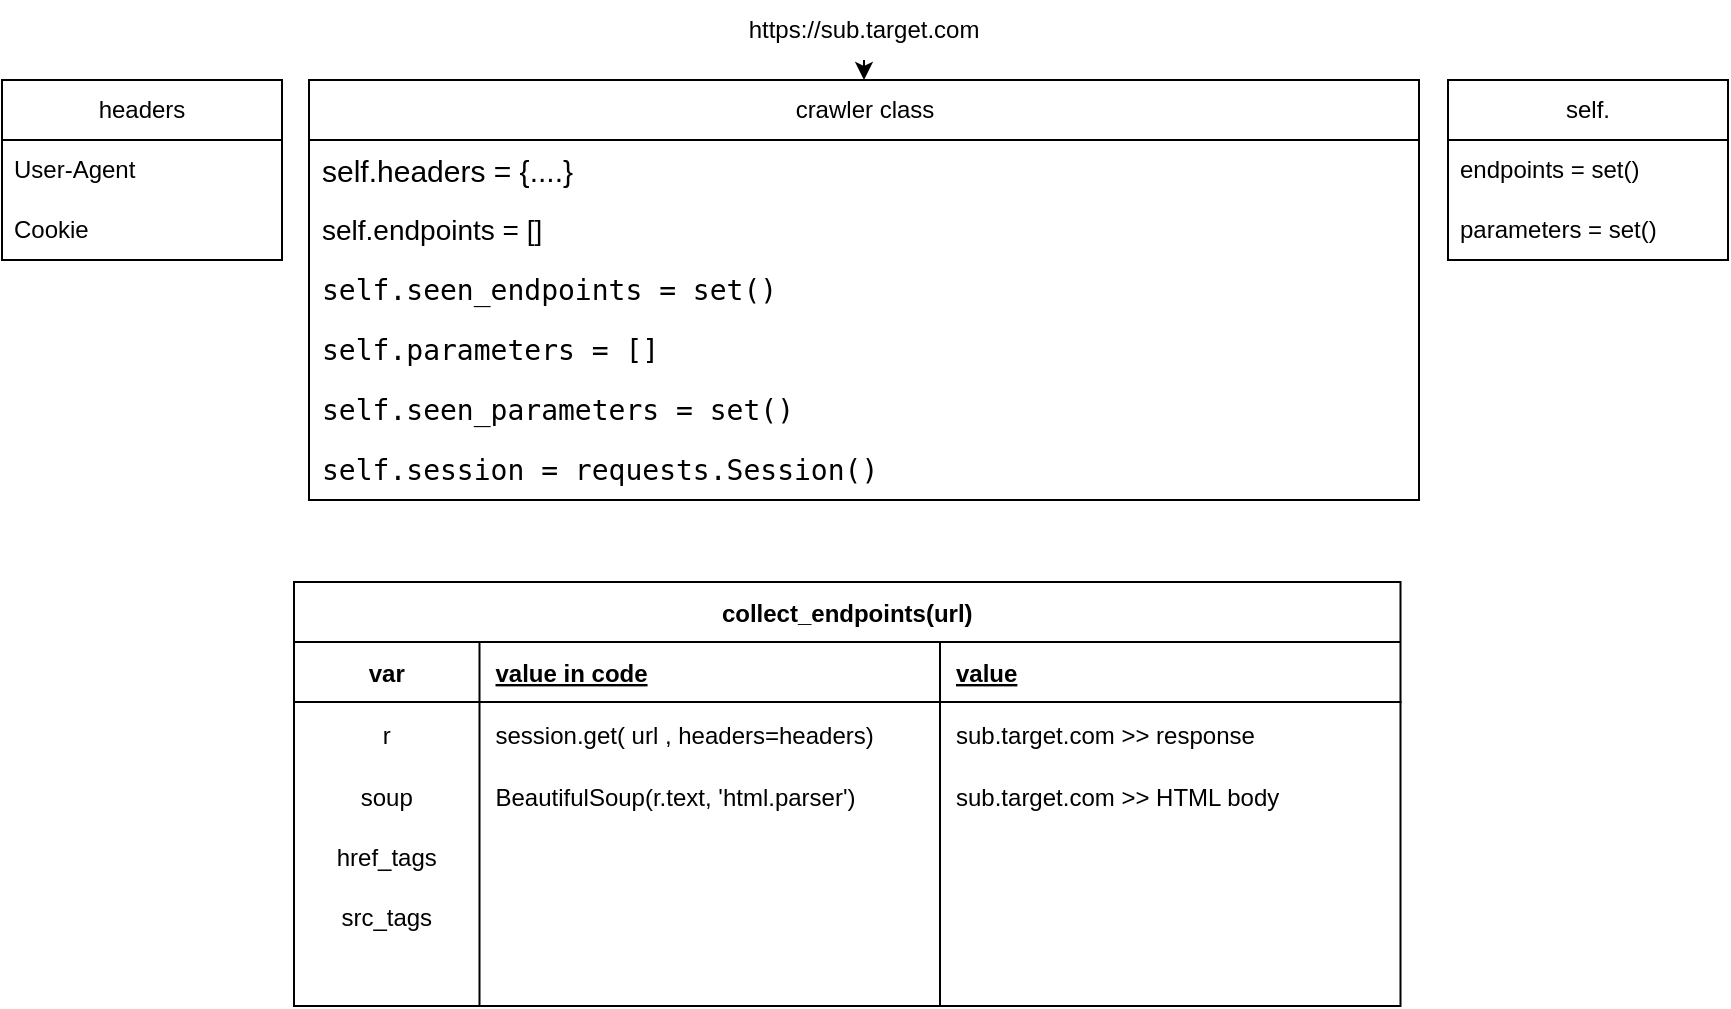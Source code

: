 <mxfile version="20.7.4" type="github">
  <diagram id="oCKAfChM0abNp4gRhXnB" name="Page-1">
    <mxGraphModel dx="1280" dy="415" grid="0" gridSize="14" guides="1" tooltips="1" connect="1" arrows="1" fold="1" page="0" pageScale="1" pageWidth="850" pageHeight="1100" math="0" shadow="0">
      <root>
        <mxCell id="0" />
        <mxCell id="1" parent="0" />
        <mxCell id="nkRpddxa2Q62OwDhIQbE-1" value="https://sub.target.com" style="text;html=1;strokeColor=none;fillColor=none;align=center;verticalAlign=middle;whiteSpace=wrap;rounded=0;" parent="1" vertex="1">
          <mxGeometry x="365" y="20" width="60" height="30" as="geometry" />
        </mxCell>
        <mxCell id="nkRpddxa2Q62OwDhIQbE-2" value="" style="endArrow=classic;html=1;rounded=0;exitX=0.5;exitY=1;exitDx=0;exitDy=0;" parent="1" source="nkRpddxa2Q62OwDhIQbE-1" target="nkRpddxa2Q62OwDhIQbE-3" edge="1">
          <mxGeometry width="50" height="50" relative="1" as="geometry">
            <mxPoint x="400" y="250" as="sourcePoint" />
            <mxPoint x="395" y="80" as="targetPoint" />
          </mxGeometry>
        </mxCell>
        <mxCell id="nkRpddxa2Q62OwDhIQbE-3" value="crawler class" style="swimlane;fontStyle=0;childLayout=stackLayout;horizontal=1;startSize=30;horizontalStack=0;resizeParent=1;resizeParentMax=0;resizeLast=0;collapsible=1;marginBottom=0;whiteSpace=wrap;html=1;fillColor=default;" parent="1" vertex="1">
          <mxGeometry x="117.5" y="60" width="555" height="210" as="geometry" />
        </mxCell>
        <mxCell id="nkRpddxa2Q62OwDhIQbE-4" value="&lt;font style=&quot;font-size: 15px;&quot;&gt;self.headers = {....}&lt;/font&gt;" style="text;strokeColor=none;fillColor=none;align=left;verticalAlign=middle;spacingLeft=4;spacingRight=4;overflow=hidden;points=[[0,0.5],[1,0.5]];portConstraint=eastwest;rotatable=0;whiteSpace=wrap;html=1;" parent="nkRpddxa2Q62OwDhIQbE-3" vertex="1">
          <mxGeometry y="30" width="555" height="30" as="geometry" />
        </mxCell>
        <mxCell id="lDg8OlPheuPbTZeStL0n-1" value="&lt;div style=&quot;font-size: 14px;&quot;&gt;&lt;font style=&quot;font-size: 14px;&quot;&gt;self.endpoints = []&lt;br&gt;&lt;/font&gt;&lt;/div&gt;" style="text;strokeColor=none;fillColor=none;align=left;verticalAlign=middle;spacingLeft=4;spacingRight=4;overflow=hidden;points=[[0,0.5],[1,0.5]];portConstraint=eastwest;rotatable=0;whiteSpace=wrap;html=1;" vertex="1" parent="nkRpddxa2Q62OwDhIQbE-3">
          <mxGeometry y="60" width="555" height="30" as="geometry" />
        </mxCell>
        <mxCell id="lDg8OlPheuPbTZeStL0n-4" value="&lt;div style=&quot;font-family: &amp;quot;Droid Sans Mono&amp;quot;, &amp;quot;monospace&amp;quot;, monospace; font-size: 14px; line-height: 19px;&quot; align=&quot;left&quot;&gt;&lt;div&gt;&lt;span style=&quot;background-color: rgb(255, 255, 255);&quot;&gt;self.seen_endpoints = set()&lt;/span&gt;&lt;/div&gt;&lt;/div&gt;" style="text;strokeColor=none;fillColor=none;align=left;verticalAlign=middle;spacingLeft=4;spacingRight=4;overflow=hidden;points=[[0,0.5],[1,0.5]];portConstraint=eastwest;rotatable=0;whiteSpace=wrap;html=1;" vertex="1" parent="nkRpddxa2Q62OwDhIQbE-3">
          <mxGeometry y="90" width="555" height="30" as="geometry" />
        </mxCell>
        <mxCell id="lDg8OlPheuPbTZeStL0n-3" value="&lt;div style=&quot;font-family: &amp;quot;Droid Sans Mono&amp;quot;, &amp;quot;monospace&amp;quot;, monospace; font-size: 14px; line-height: 19px;&quot; align=&quot;left&quot;&gt;&lt;div&gt;&lt;span style=&quot;background-color: rgb(255, 255, 255);&quot;&gt;self.parameters = []&lt;/span&gt;&lt;/div&gt;&lt;/div&gt;" style="text;strokeColor=none;fillColor=none;align=left;verticalAlign=middle;spacingLeft=4;spacingRight=4;overflow=hidden;points=[[0,0.5],[1,0.5]];portConstraint=eastwest;rotatable=0;whiteSpace=wrap;html=1;" vertex="1" parent="nkRpddxa2Q62OwDhIQbE-3">
          <mxGeometry y="120" width="555" height="30" as="geometry" />
        </mxCell>
        <mxCell id="lDg8OlPheuPbTZeStL0n-2" value="&lt;div style=&quot;font-family: &amp;quot;Droid Sans Mono&amp;quot;, &amp;quot;monospace&amp;quot;, monospace; font-weight: normal; font-size: 14px; line-height: 19px;&quot;&gt;&lt;div&gt;&lt;span style=&quot;background-color: rgb(255, 255, 255);&quot;&gt;self.seen_parameters = set()&lt;/span&gt;&lt;/div&gt;&lt;/div&gt;" style="text;strokeColor=none;fillColor=none;align=left;verticalAlign=middle;spacingLeft=4;spacingRight=4;overflow=hidden;points=[[0,0.5],[1,0.5]];portConstraint=eastwest;rotatable=0;whiteSpace=wrap;html=1;" vertex="1" parent="nkRpddxa2Q62OwDhIQbE-3">
          <mxGeometry y="150" width="555" height="30" as="geometry" />
        </mxCell>
        <mxCell id="lDg8OlPheuPbTZeStL0n-5" value="&lt;div style=&quot;font-family: &amp;quot;Droid Sans Mono&amp;quot;, &amp;quot;monospace&amp;quot;, monospace; font-weight: normal; font-size: 14px; line-height: 19px;&quot;&gt;&lt;div&gt;&lt;span style=&quot;background-color: rgb(255, 255, 255);&quot;&gt;self.session = requests.Session()&lt;/span&gt;&lt;/div&gt;&lt;/div&gt;" style="text;strokeColor=none;fillColor=none;align=left;verticalAlign=middle;spacingLeft=4;spacingRight=4;overflow=hidden;points=[[0,0.5],[1,0.5]];portConstraint=eastwest;rotatable=0;whiteSpace=wrap;html=1;" vertex="1" parent="nkRpddxa2Q62OwDhIQbE-3">
          <mxGeometry y="180" width="555" height="30" as="geometry" />
        </mxCell>
        <mxCell id="nkRpddxa2Q62OwDhIQbE-8" value="headers" style="swimlane;fontStyle=0;childLayout=stackLayout;horizontal=1;startSize=30;horizontalStack=0;resizeParent=1;resizeParentMax=0;resizeLast=0;collapsible=1;marginBottom=0;whiteSpace=wrap;html=1;fillColor=default;" parent="1" vertex="1">
          <mxGeometry x="-36" y="60" width="140" height="90" as="geometry" />
        </mxCell>
        <mxCell id="nkRpddxa2Q62OwDhIQbE-9" value="User-Agent" style="text;strokeColor=none;fillColor=none;align=left;verticalAlign=middle;spacingLeft=4;spacingRight=4;overflow=hidden;points=[[0,0.5],[1,0.5]];portConstraint=eastwest;rotatable=0;whiteSpace=wrap;html=1;" parent="nkRpddxa2Q62OwDhIQbE-8" vertex="1">
          <mxGeometry y="30" width="140" height="30" as="geometry" />
        </mxCell>
        <mxCell id="nkRpddxa2Q62OwDhIQbE-10" value="Cookie" style="text;strokeColor=none;fillColor=none;align=left;verticalAlign=middle;spacingLeft=4;spacingRight=4;overflow=hidden;points=[[0,0.5],[1,0.5]];portConstraint=eastwest;rotatable=0;whiteSpace=wrap;html=1;" parent="nkRpddxa2Q62OwDhIQbE-8" vertex="1">
          <mxGeometry y="60" width="140" height="30" as="geometry" />
        </mxCell>
        <mxCell id="nkRpddxa2Q62OwDhIQbE-12" value="self." style="swimlane;fontStyle=0;childLayout=stackLayout;horizontal=1;startSize=30;horizontalStack=0;resizeParent=1;resizeParentMax=0;resizeLast=0;collapsible=1;marginBottom=0;whiteSpace=wrap;html=1;fillColor=default;" parent="1" vertex="1">
          <mxGeometry x="687" y="60" width="140" height="90" as="geometry" />
        </mxCell>
        <mxCell id="nkRpddxa2Q62OwDhIQbE-13" value="endpoints = set()" style="text;strokeColor=none;fillColor=none;align=left;verticalAlign=middle;spacingLeft=4;spacingRight=4;overflow=hidden;points=[[0,0.5],[1,0.5]];portConstraint=eastwest;rotatable=0;whiteSpace=wrap;html=1;" parent="nkRpddxa2Q62OwDhIQbE-12" vertex="1">
          <mxGeometry y="30" width="140" height="30" as="geometry" />
        </mxCell>
        <mxCell id="nkRpddxa2Q62OwDhIQbE-14" value="parameters = set()" style="text;strokeColor=none;fillColor=none;align=left;verticalAlign=middle;spacingLeft=4;spacingRight=4;overflow=hidden;points=[[0,0.5],[1,0.5]];portConstraint=eastwest;rotatable=0;whiteSpace=wrap;html=1;" parent="nkRpddxa2Q62OwDhIQbE-12" vertex="1">
          <mxGeometry y="60" width="140" height="30" as="geometry" />
        </mxCell>
        <mxCell id="nkRpddxa2Q62OwDhIQbE-22" value="collect_endpoints(url)" style="shape=table;startSize=30;container=1;collapsible=1;childLayout=tableLayout;fixedRows=1;rowLines=0;fontStyle=1;align=center;resizeLast=1;fillColor=default;" parent="1" vertex="1">
          <mxGeometry x="110" y="311" width="553.25" height="212" as="geometry" />
        </mxCell>
        <mxCell id="nkRpddxa2Q62OwDhIQbE-23" value="" style="shape=tableRow;horizontal=0;startSize=0;swimlaneHead=0;swimlaneBody=0;fillColor=none;collapsible=0;dropTarget=0;points=[[0,0.5],[1,0.5]];portConstraint=eastwest;top=0;left=0;right=0;bottom=1;" parent="nkRpddxa2Q62OwDhIQbE-22" vertex="1">
          <mxGeometry y="30" width="553.25" height="30" as="geometry" />
        </mxCell>
        <mxCell id="nkRpddxa2Q62OwDhIQbE-24" value="var" style="shape=partialRectangle;connectable=0;fillColor=none;top=0;left=0;bottom=0;right=0;fontStyle=1;overflow=hidden;" parent="nkRpddxa2Q62OwDhIQbE-23" vertex="1">
          <mxGeometry width="92.75" height="30" as="geometry">
            <mxRectangle width="92.75" height="30" as="alternateBounds" />
          </mxGeometry>
        </mxCell>
        <mxCell id="nkRpddxa2Q62OwDhIQbE-25" value="value in code" style="shape=partialRectangle;connectable=0;fillColor=none;top=0;left=0;bottom=0;right=0;align=left;spacingLeft=6;fontStyle=5;overflow=hidden;" parent="nkRpddxa2Q62OwDhIQbE-23" vertex="1">
          <mxGeometry x="92.75" width="230.25" height="30" as="geometry">
            <mxRectangle width="230.25" height="30" as="alternateBounds" />
          </mxGeometry>
        </mxCell>
        <mxCell id="nkRpddxa2Q62OwDhIQbE-41" value="value" style="shape=partialRectangle;connectable=0;fillColor=none;top=0;left=0;bottom=0;right=0;align=left;spacingLeft=6;fontStyle=5;overflow=hidden;" parent="nkRpddxa2Q62OwDhIQbE-23" vertex="1">
          <mxGeometry x="323" width="230.25" height="30" as="geometry">
            <mxRectangle width="230.25" height="30" as="alternateBounds" />
          </mxGeometry>
        </mxCell>
        <mxCell id="nkRpddxa2Q62OwDhIQbE-26" value="" style="shape=tableRow;horizontal=0;startSize=0;swimlaneHead=0;swimlaneBody=0;fillColor=none;collapsible=0;dropTarget=0;points=[[0,0.5],[1,0.5]];portConstraint=eastwest;top=0;left=0;right=0;bottom=0;" parent="nkRpddxa2Q62OwDhIQbE-22" vertex="1">
          <mxGeometry y="60" width="553.25" height="32" as="geometry" />
        </mxCell>
        <mxCell id="nkRpddxa2Q62OwDhIQbE-27" value="r" style="shape=partialRectangle;connectable=0;fillColor=none;top=0;left=0;bottom=0;right=0;editable=1;overflow=hidden;" parent="nkRpddxa2Q62OwDhIQbE-26" vertex="1">
          <mxGeometry width="92.75" height="32" as="geometry">
            <mxRectangle width="92.75" height="32" as="alternateBounds" />
          </mxGeometry>
        </mxCell>
        <mxCell id="nkRpddxa2Q62OwDhIQbE-28" value="session.get( url , headers=headers)" style="shape=partialRectangle;connectable=0;fillColor=none;top=0;left=0;bottom=0;right=0;align=left;spacingLeft=6;overflow=hidden;" parent="nkRpddxa2Q62OwDhIQbE-26" vertex="1">
          <mxGeometry x="92.75" width="230.25" height="32" as="geometry">
            <mxRectangle width="230.25" height="32" as="alternateBounds" />
          </mxGeometry>
        </mxCell>
        <mxCell id="nkRpddxa2Q62OwDhIQbE-42" value="sub.target.com &gt;&gt; response" style="shape=partialRectangle;connectable=0;fillColor=none;top=0;left=0;bottom=0;right=0;align=left;spacingLeft=6;overflow=hidden;" parent="nkRpddxa2Q62OwDhIQbE-26" vertex="1">
          <mxGeometry x="323" width="230.25" height="32" as="geometry">
            <mxRectangle width="230.25" height="32" as="alternateBounds" />
          </mxGeometry>
        </mxCell>
        <mxCell id="nkRpddxa2Q62OwDhIQbE-29" value="" style="shape=tableRow;horizontal=0;startSize=0;swimlaneHead=0;swimlaneBody=0;fillColor=none;collapsible=0;dropTarget=0;points=[[0,0.5],[1,0.5]];portConstraint=eastwest;top=0;left=0;right=0;bottom=0;" parent="nkRpddxa2Q62OwDhIQbE-22" vertex="1">
          <mxGeometry y="92" width="553.25" height="30" as="geometry" />
        </mxCell>
        <mxCell id="nkRpddxa2Q62OwDhIQbE-30" value="soup" style="shape=partialRectangle;connectable=0;fillColor=none;top=0;left=0;bottom=0;right=0;editable=1;overflow=hidden;" parent="nkRpddxa2Q62OwDhIQbE-29" vertex="1">
          <mxGeometry width="92.75" height="30" as="geometry">
            <mxRectangle width="92.75" height="30" as="alternateBounds" />
          </mxGeometry>
        </mxCell>
        <mxCell id="nkRpddxa2Q62OwDhIQbE-31" value="BeautifulSoup(r.text, &#39;html.parser&#39;)" style="shape=partialRectangle;connectable=0;fillColor=none;top=0;left=0;bottom=0;right=0;align=left;spacingLeft=6;overflow=hidden;" parent="nkRpddxa2Q62OwDhIQbE-29" vertex="1">
          <mxGeometry x="92.75" width="230.25" height="30" as="geometry">
            <mxRectangle width="230.25" height="30" as="alternateBounds" />
          </mxGeometry>
        </mxCell>
        <mxCell id="nkRpddxa2Q62OwDhIQbE-43" value="sub.target.com &gt;&gt; HTML body" style="shape=partialRectangle;connectable=0;fillColor=none;top=0;left=0;bottom=0;right=0;align=left;spacingLeft=6;overflow=hidden;" parent="nkRpddxa2Q62OwDhIQbE-29" vertex="1">
          <mxGeometry x="323" width="230.25" height="30" as="geometry">
            <mxRectangle width="230.25" height="30" as="alternateBounds" />
          </mxGeometry>
        </mxCell>
        <mxCell id="nkRpddxa2Q62OwDhIQbE-61" style="shape=tableRow;horizontal=0;startSize=0;swimlaneHead=0;swimlaneBody=0;fillColor=none;collapsible=0;dropTarget=0;points=[[0,0.5],[1,0.5]];portConstraint=eastwest;top=0;left=0;right=0;bottom=0;" parent="nkRpddxa2Q62OwDhIQbE-22" vertex="1">
          <mxGeometry y="122" width="553.25" height="30" as="geometry" />
        </mxCell>
        <mxCell id="nkRpddxa2Q62OwDhIQbE-62" value="href_tags" style="shape=partialRectangle;connectable=0;fillColor=none;top=0;left=0;bottom=0;right=0;editable=1;overflow=hidden;" parent="nkRpddxa2Q62OwDhIQbE-61" vertex="1">
          <mxGeometry width="92.75" height="30" as="geometry">
            <mxRectangle width="92.75" height="30" as="alternateBounds" />
          </mxGeometry>
        </mxCell>
        <mxCell id="nkRpddxa2Q62OwDhIQbE-63" style="shape=partialRectangle;connectable=0;fillColor=none;top=0;left=0;bottom=0;right=0;align=left;spacingLeft=6;overflow=hidden;" parent="nkRpddxa2Q62OwDhIQbE-61" vertex="1">
          <mxGeometry x="92.75" width="230.25" height="30" as="geometry">
            <mxRectangle width="230.25" height="30" as="alternateBounds" />
          </mxGeometry>
        </mxCell>
        <mxCell id="nkRpddxa2Q62OwDhIQbE-64" style="shape=partialRectangle;connectable=0;fillColor=none;top=0;left=0;bottom=0;right=0;align=left;spacingLeft=6;overflow=hidden;" parent="nkRpddxa2Q62OwDhIQbE-61" vertex="1">
          <mxGeometry x="323" width="230.25" height="30" as="geometry">
            <mxRectangle width="230.25" height="30" as="alternateBounds" />
          </mxGeometry>
        </mxCell>
        <mxCell id="nkRpddxa2Q62OwDhIQbE-57" style="shape=tableRow;horizontal=0;startSize=0;swimlaneHead=0;swimlaneBody=0;fillColor=none;collapsible=0;dropTarget=0;points=[[0,0.5],[1,0.5]];portConstraint=eastwest;top=0;left=0;right=0;bottom=0;" parent="nkRpddxa2Q62OwDhIQbE-22" vertex="1">
          <mxGeometry y="152" width="553.25" height="30" as="geometry" />
        </mxCell>
        <mxCell id="nkRpddxa2Q62OwDhIQbE-58" value="src_tags" style="shape=partialRectangle;connectable=0;fillColor=none;top=0;left=0;bottom=0;right=0;editable=1;overflow=hidden;" parent="nkRpddxa2Q62OwDhIQbE-57" vertex="1">
          <mxGeometry width="92.75" height="30" as="geometry">
            <mxRectangle width="92.75" height="30" as="alternateBounds" />
          </mxGeometry>
        </mxCell>
        <mxCell id="nkRpddxa2Q62OwDhIQbE-59" style="shape=partialRectangle;connectable=0;fillColor=none;top=0;left=0;bottom=0;right=0;align=left;spacingLeft=6;overflow=hidden;" parent="nkRpddxa2Q62OwDhIQbE-57" vertex="1">
          <mxGeometry x="92.75" width="230.25" height="30" as="geometry">
            <mxRectangle width="230.25" height="30" as="alternateBounds" />
          </mxGeometry>
        </mxCell>
        <mxCell id="nkRpddxa2Q62OwDhIQbE-60" style="shape=partialRectangle;connectable=0;fillColor=none;top=0;left=0;bottom=0;right=0;align=left;spacingLeft=6;overflow=hidden;" parent="nkRpddxa2Q62OwDhIQbE-57" vertex="1">
          <mxGeometry x="323" width="230.25" height="30" as="geometry">
            <mxRectangle width="230.25" height="30" as="alternateBounds" />
          </mxGeometry>
        </mxCell>
        <mxCell id="nkRpddxa2Q62OwDhIQbE-53" style="shape=tableRow;horizontal=0;startSize=0;swimlaneHead=0;swimlaneBody=0;fillColor=none;collapsible=0;dropTarget=0;points=[[0,0.5],[1,0.5]];portConstraint=eastwest;top=0;left=0;right=0;bottom=0;" parent="nkRpddxa2Q62OwDhIQbE-22" vertex="1">
          <mxGeometry y="182" width="553.25" height="30" as="geometry" />
        </mxCell>
        <mxCell id="nkRpddxa2Q62OwDhIQbE-54" style="shape=partialRectangle;connectable=0;fillColor=none;top=0;left=0;bottom=0;right=0;editable=1;overflow=hidden;" parent="nkRpddxa2Q62OwDhIQbE-53" vertex="1">
          <mxGeometry width="92.75" height="30" as="geometry">
            <mxRectangle width="92.75" height="30" as="alternateBounds" />
          </mxGeometry>
        </mxCell>
        <mxCell id="nkRpddxa2Q62OwDhIQbE-55" style="shape=partialRectangle;connectable=0;fillColor=none;top=0;left=0;bottom=0;right=0;align=left;spacingLeft=6;overflow=hidden;" parent="nkRpddxa2Q62OwDhIQbE-53" vertex="1">
          <mxGeometry x="92.75" width="230.25" height="30" as="geometry">
            <mxRectangle width="230.25" height="30" as="alternateBounds" />
          </mxGeometry>
        </mxCell>
        <mxCell id="nkRpddxa2Q62OwDhIQbE-56" style="shape=partialRectangle;connectable=0;fillColor=none;top=0;left=0;bottom=0;right=0;align=left;spacingLeft=6;overflow=hidden;" parent="nkRpddxa2Q62OwDhIQbE-53" vertex="1">
          <mxGeometry x="323" width="230.25" height="30" as="geometry">
            <mxRectangle width="230.25" height="30" as="alternateBounds" />
          </mxGeometry>
        </mxCell>
      </root>
    </mxGraphModel>
  </diagram>
</mxfile>
